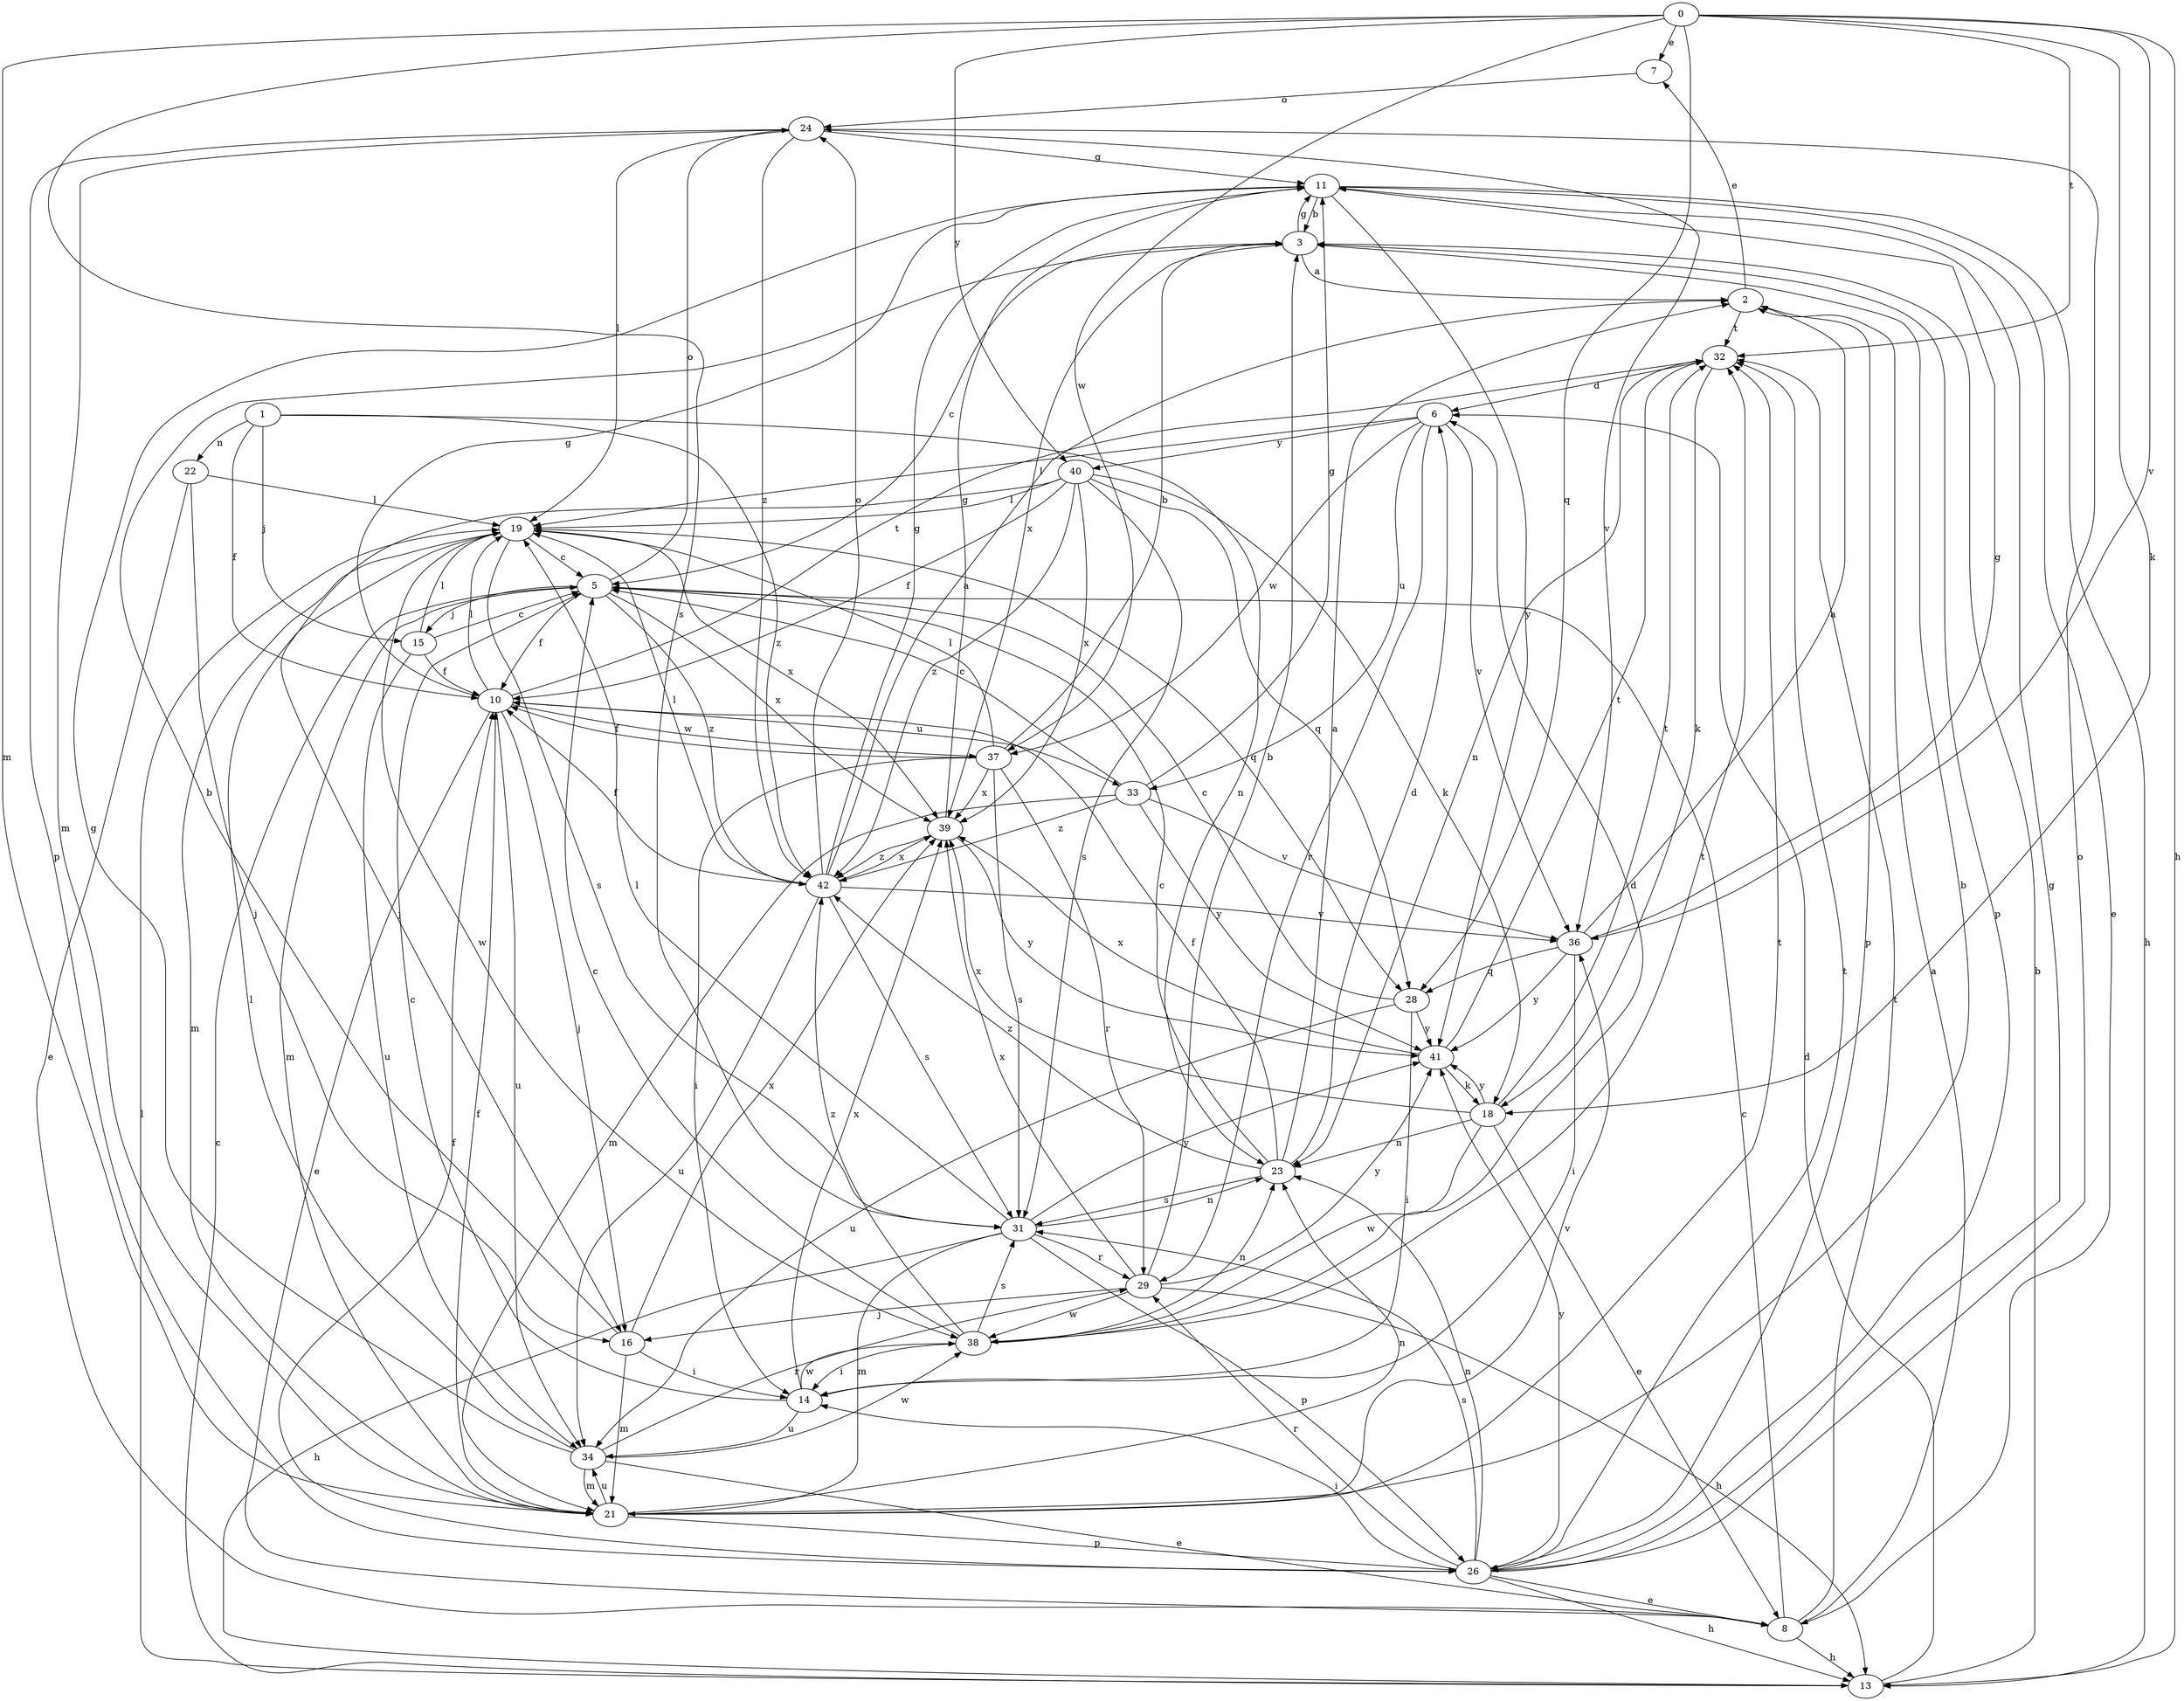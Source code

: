 strict digraph  {
0;
1;
2;
3;
5;
6;
7;
8;
10;
11;
13;
14;
15;
16;
18;
19;
21;
22;
23;
24;
26;
28;
29;
31;
32;
33;
34;
36;
37;
38;
39;
40;
41;
42;
0 -> 7  [label=e];
0 -> 13  [label=h];
0 -> 18  [label=k];
0 -> 21  [label=m];
0 -> 28  [label=q];
0 -> 31  [label=s];
0 -> 32  [label=t];
0 -> 36  [label=v];
0 -> 37  [label=w];
0 -> 40  [label=y];
1 -> 10  [label=f];
1 -> 15  [label=j];
1 -> 22  [label=n];
1 -> 23  [label=n];
1 -> 42  [label=z];
2 -> 7  [label=e];
2 -> 26  [label=p];
2 -> 32  [label=t];
3 -> 2  [label=a];
3 -> 5  [label=c];
3 -> 11  [label=g];
3 -> 26  [label=p];
3 -> 39  [label=x];
5 -> 10  [label=f];
5 -> 15  [label=j];
5 -> 21  [label=m];
5 -> 24  [label=o];
5 -> 39  [label=x];
5 -> 42  [label=z];
6 -> 19  [label=l];
6 -> 29  [label=r];
6 -> 33  [label=u];
6 -> 36  [label=v];
6 -> 37  [label=w];
6 -> 40  [label=y];
7 -> 24  [label=o];
8 -> 2  [label=a];
8 -> 5  [label=c];
8 -> 13  [label=h];
8 -> 32  [label=t];
10 -> 8  [label=e];
10 -> 11  [label=g];
10 -> 16  [label=j];
10 -> 19  [label=l];
10 -> 32  [label=t];
10 -> 33  [label=u];
10 -> 34  [label=u];
10 -> 37  [label=w];
11 -> 3  [label=b];
11 -> 8  [label=e];
11 -> 13  [label=h];
11 -> 41  [label=y];
13 -> 3  [label=b];
13 -> 5  [label=c];
13 -> 6  [label=d];
13 -> 19  [label=l];
14 -> 5  [label=c];
14 -> 34  [label=u];
14 -> 38  [label=w];
14 -> 39  [label=x];
15 -> 5  [label=c];
15 -> 10  [label=f];
15 -> 19  [label=l];
15 -> 34  [label=u];
16 -> 3  [label=b];
16 -> 14  [label=i];
16 -> 21  [label=m];
16 -> 39  [label=x];
18 -> 8  [label=e];
18 -> 23  [label=n];
18 -> 32  [label=t];
18 -> 38  [label=w];
18 -> 39  [label=x];
18 -> 41  [label=y];
19 -> 5  [label=c];
19 -> 21  [label=m];
19 -> 28  [label=q];
19 -> 31  [label=s];
19 -> 38  [label=w];
19 -> 39  [label=x];
21 -> 3  [label=b];
21 -> 10  [label=f];
21 -> 23  [label=n];
21 -> 26  [label=p];
21 -> 32  [label=t];
21 -> 34  [label=u];
21 -> 36  [label=v];
22 -> 8  [label=e];
22 -> 16  [label=j];
22 -> 19  [label=l];
23 -> 2  [label=a];
23 -> 5  [label=c];
23 -> 6  [label=d];
23 -> 10  [label=f];
23 -> 31  [label=s];
23 -> 42  [label=z];
24 -> 11  [label=g];
24 -> 19  [label=l];
24 -> 21  [label=m];
24 -> 26  [label=p];
24 -> 36  [label=v];
24 -> 42  [label=z];
26 -> 8  [label=e];
26 -> 10  [label=f];
26 -> 11  [label=g];
26 -> 13  [label=h];
26 -> 14  [label=i];
26 -> 23  [label=n];
26 -> 24  [label=o];
26 -> 29  [label=r];
26 -> 31  [label=s];
26 -> 32  [label=t];
26 -> 41  [label=y];
28 -> 5  [label=c];
28 -> 14  [label=i];
28 -> 34  [label=u];
28 -> 41  [label=y];
29 -> 3  [label=b];
29 -> 13  [label=h];
29 -> 16  [label=j];
29 -> 38  [label=w];
29 -> 39  [label=x];
29 -> 41  [label=y];
31 -> 13  [label=h];
31 -> 19  [label=l];
31 -> 21  [label=m];
31 -> 23  [label=n];
31 -> 26  [label=p];
31 -> 29  [label=r];
31 -> 41  [label=y];
32 -> 6  [label=d];
32 -> 18  [label=k];
32 -> 23  [label=n];
33 -> 5  [label=c];
33 -> 11  [label=g];
33 -> 21  [label=m];
33 -> 36  [label=v];
33 -> 41  [label=y];
33 -> 42  [label=z];
34 -> 8  [label=e];
34 -> 11  [label=g];
34 -> 19  [label=l];
34 -> 21  [label=m];
34 -> 29  [label=r];
34 -> 38  [label=w];
36 -> 2  [label=a];
36 -> 11  [label=g];
36 -> 14  [label=i];
36 -> 28  [label=q];
36 -> 41  [label=y];
37 -> 3  [label=b];
37 -> 10  [label=f];
37 -> 14  [label=i];
37 -> 19  [label=l];
37 -> 29  [label=r];
37 -> 31  [label=s];
37 -> 39  [label=x];
38 -> 5  [label=c];
38 -> 6  [label=d];
38 -> 14  [label=i];
38 -> 23  [label=n];
38 -> 31  [label=s];
38 -> 32  [label=t];
38 -> 42  [label=z];
39 -> 11  [label=g];
39 -> 41  [label=y];
39 -> 42  [label=z];
40 -> 10  [label=f];
40 -> 16  [label=j];
40 -> 18  [label=k];
40 -> 19  [label=l];
40 -> 28  [label=q];
40 -> 31  [label=s];
40 -> 39  [label=x];
40 -> 42  [label=z];
41 -> 18  [label=k];
41 -> 32  [label=t];
41 -> 39  [label=x];
42 -> 2  [label=a];
42 -> 10  [label=f];
42 -> 11  [label=g];
42 -> 19  [label=l];
42 -> 24  [label=o];
42 -> 31  [label=s];
42 -> 34  [label=u];
42 -> 36  [label=v];
42 -> 39  [label=x];
}

